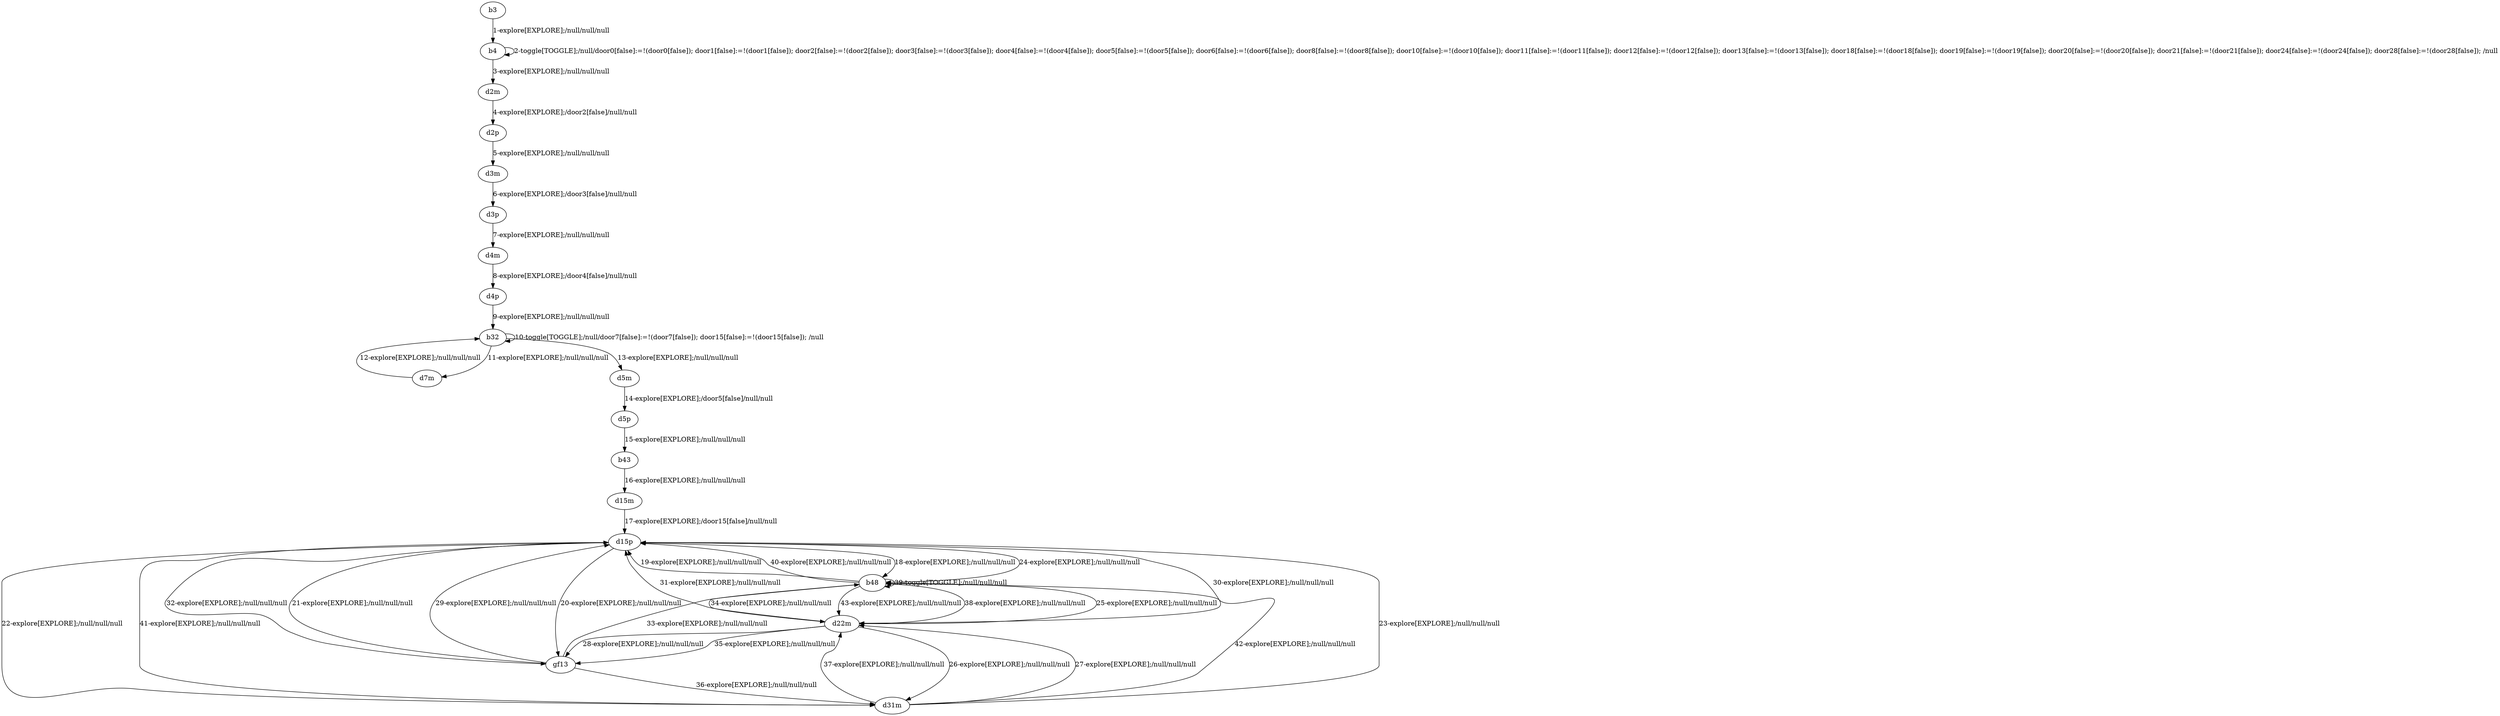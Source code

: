 # Total number of goals covered by this test: 3
# d22m --> d15p
# d15p --> d22m
# gf13 --> b48

digraph g {
"b3" -> "b4" [label = "1-explore[EXPLORE];/null/null/null"];
"b4" -> "b4" [label = "2-toggle[TOGGLE];/null/door0[false]:=!(door0[false]); door1[false]:=!(door1[false]); door2[false]:=!(door2[false]); door3[false]:=!(door3[false]); door4[false]:=!(door4[false]); door5[false]:=!(door5[false]); door6[false]:=!(door6[false]); door8[false]:=!(door8[false]); door10[false]:=!(door10[false]); door11[false]:=!(door11[false]); door12[false]:=!(door12[false]); door13[false]:=!(door13[false]); door18[false]:=!(door18[false]); door19[false]:=!(door19[false]); door20[false]:=!(door20[false]); door21[false]:=!(door21[false]); door24[false]:=!(door24[false]); door28[false]:=!(door28[false]); /null"];
"b4" -> "d2m" [label = "3-explore[EXPLORE];/null/null/null"];
"d2m" -> "d2p" [label = "4-explore[EXPLORE];/door2[false]/null/null"];
"d2p" -> "d3m" [label = "5-explore[EXPLORE];/null/null/null"];
"d3m" -> "d3p" [label = "6-explore[EXPLORE];/door3[false]/null/null"];
"d3p" -> "d4m" [label = "7-explore[EXPLORE];/null/null/null"];
"d4m" -> "d4p" [label = "8-explore[EXPLORE];/door4[false]/null/null"];
"d4p" -> "b32" [label = "9-explore[EXPLORE];/null/null/null"];
"b32" -> "b32" [label = "10-toggle[TOGGLE];/null/door7[false]:=!(door7[false]); door15[false]:=!(door15[false]); /null"];
"b32" -> "d7m" [label = "11-explore[EXPLORE];/null/null/null"];
"d7m" -> "b32" [label = "12-explore[EXPLORE];/null/null/null"];
"b32" -> "d5m" [label = "13-explore[EXPLORE];/null/null/null"];
"d5m" -> "d5p" [label = "14-explore[EXPLORE];/door5[false]/null/null"];
"d5p" -> "b43" [label = "15-explore[EXPLORE];/null/null/null"];
"b43" -> "d15m" [label = "16-explore[EXPLORE];/null/null/null"];
"d15m" -> "d15p" [label = "17-explore[EXPLORE];/door15[false]/null/null"];
"d15p" -> "b48" [label = "18-explore[EXPLORE];/null/null/null"];
"b48" -> "d15p" [label = "19-explore[EXPLORE];/null/null/null"];
"d15p" -> "gf13" [label = "20-explore[EXPLORE];/null/null/null"];
"gf13" -> "d15p" [label = "21-explore[EXPLORE];/null/null/null"];
"d15p" -> "d31m" [label = "22-explore[EXPLORE];/null/null/null"];
"d31m" -> "d15p" [label = "23-explore[EXPLORE];/null/null/null"];
"d15p" -> "b48" [label = "24-explore[EXPLORE];/null/null/null"];
"b48" -> "d22m" [label = "25-explore[EXPLORE];/null/null/null"];
"d22m" -> "d31m" [label = "26-explore[EXPLORE];/null/null/null"];
"d31m" -> "d22m" [label = "27-explore[EXPLORE];/null/null/null"];
"d22m" -> "gf13" [label = "28-explore[EXPLORE];/null/null/null"];
"gf13" -> "d15p" [label = "29-explore[EXPLORE];/null/null/null"];
"d15p" -> "d22m" [label = "30-explore[EXPLORE];/null/null/null"];
"d22m" -> "d15p" [label = "31-explore[EXPLORE];/null/null/null"];
"d15p" -> "gf13" [label = "32-explore[EXPLORE];/null/null/null"];
"gf13" -> "b48" [label = "33-explore[EXPLORE];/null/null/null"];
"b48" -> "d22m" [label = "34-explore[EXPLORE];/null/null/null"];
"d22m" -> "gf13" [label = "35-explore[EXPLORE];/null/null/null"];
"gf13" -> "d31m" [label = "36-explore[EXPLORE];/null/null/null"];
"d31m" -> "d22m" [label = "37-explore[EXPLORE];/null/null/null"];
"d22m" -> "b48" [label = "38-explore[EXPLORE];/null/null/null"];
"b48" -> "b48" [label = "39-toggle[TOGGLE];/null/null/null"];
"b48" -> "d15p" [label = "40-explore[EXPLORE];/null/null/null"];
"d15p" -> "d31m" [label = "41-explore[EXPLORE];/null/null/null"];
"d31m" -> "b48" [label = "42-explore[EXPLORE];/null/null/null"];
"b48" -> "d22m" [label = "43-explore[EXPLORE];/null/null/null"];
}